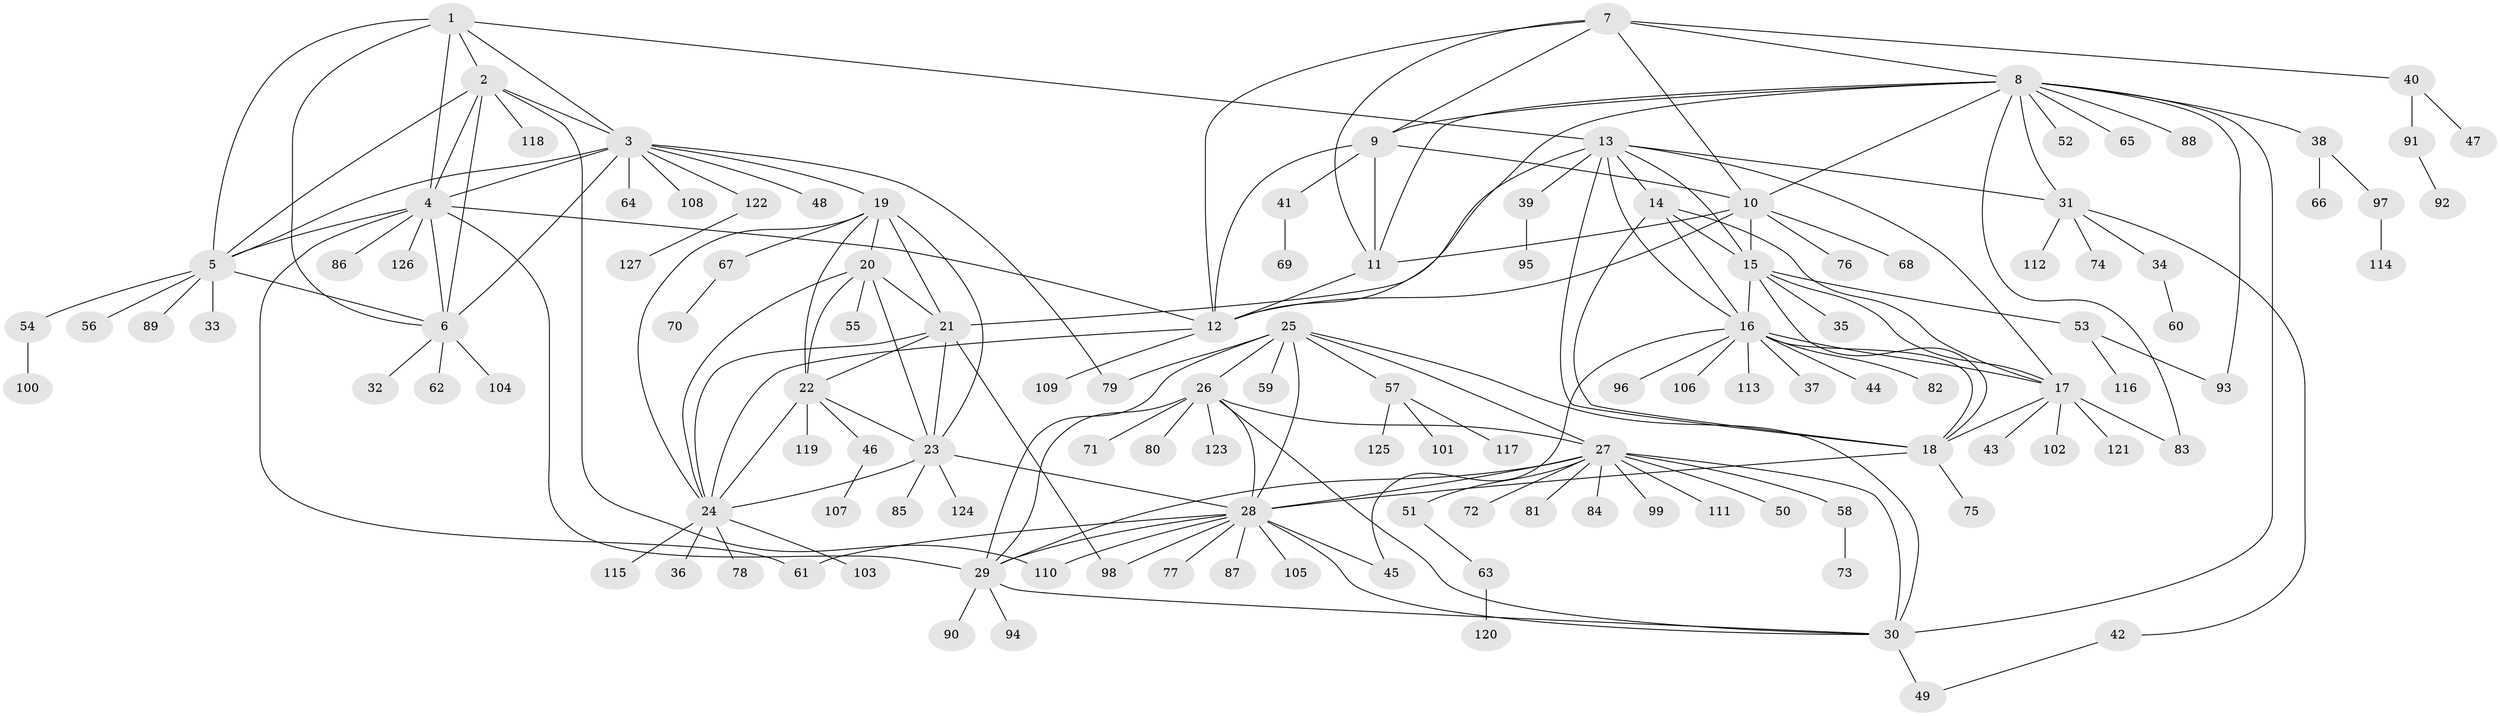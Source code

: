 // coarse degree distribution, {6: 0.08163265306122448, 12: 0.030612244897959183, 7: 0.05102040816326531, 5: 0.030612244897959183, 13: 0.01020408163265306, 9: 0.02040816326530612, 10: 0.01020408163265306, 1: 0.6122448979591837, 2: 0.14285714285714285, 3: 0.01020408163265306}
// Generated by graph-tools (version 1.1) at 2025/24/03/03/25 07:24:14]
// undirected, 127 vertices, 191 edges
graph export_dot {
graph [start="1"]
  node [color=gray90,style=filled];
  1;
  2;
  3;
  4;
  5;
  6;
  7;
  8;
  9;
  10;
  11;
  12;
  13;
  14;
  15;
  16;
  17;
  18;
  19;
  20;
  21;
  22;
  23;
  24;
  25;
  26;
  27;
  28;
  29;
  30;
  31;
  32;
  33;
  34;
  35;
  36;
  37;
  38;
  39;
  40;
  41;
  42;
  43;
  44;
  45;
  46;
  47;
  48;
  49;
  50;
  51;
  52;
  53;
  54;
  55;
  56;
  57;
  58;
  59;
  60;
  61;
  62;
  63;
  64;
  65;
  66;
  67;
  68;
  69;
  70;
  71;
  72;
  73;
  74;
  75;
  76;
  77;
  78;
  79;
  80;
  81;
  82;
  83;
  84;
  85;
  86;
  87;
  88;
  89;
  90;
  91;
  92;
  93;
  94;
  95;
  96;
  97;
  98;
  99;
  100;
  101;
  102;
  103;
  104;
  105;
  106;
  107;
  108;
  109;
  110;
  111;
  112;
  113;
  114;
  115;
  116;
  117;
  118;
  119;
  120;
  121;
  122;
  123;
  124;
  125;
  126;
  127;
  1 -- 2;
  1 -- 3;
  1 -- 4;
  1 -- 5;
  1 -- 6;
  1 -- 13;
  2 -- 3;
  2 -- 4;
  2 -- 5;
  2 -- 6;
  2 -- 110;
  2 -- 118;
  3 -- 4;
  3 -- 5;
  3 -- 6;
  3 -- 19;
  3 -- 48;
  3 -- 64;
  3 -- 79;
  3 -- 108;
  3 -- 122;
  4 -- 5;
  4 -- 6;
  4 -- 12;
  4 -- 29;
  4 -- 61;
  4 -- 86;
  4 -- 126;
  5 -- 6;
  5 -- 33;
  5 -- 54;
  5 -- 56;
  5 -- 89;
  6 -- 32;
  6 -- 62;
  6 -- 104;
  7 -- 8;
  7 -- 9;
  7 -- 10;
  7 -- 11;
  7 -- 12;
  7 -- 40;
  8 -- 9;
  8 -- 10;
  8 -- 11;
  8 -- 12;
  8 -- 30;
  8 -- 31;
  8 -- 38;
  8 -- 52;
  8 -- 65;
  8 -- 83;
  8 -- 88;
  8 -- 93;
  9 -- 10;
  9 -- 11;
  9 -- 12;
  9 -- 41;
  10 -- 11;
  10 -- 12;
  10 -- 15;
  10 -- 68;
  10 -- 76;
  11 -- 12;
  12 -- 24;
  12 -- 109;
  13 -- 14;
  13 -- 15;
  13 -- 16;
  13 -- 17;
  13 -- 18;
  13 -- 21;
  13 -- 31;
  13 -- 39;
  14 -- 15;
  14 -- 16;
  14 -- 17;
  14 -- 18;
  15 -- 16;
  15 -- 17;
  15 -- 18;
  15 -- 35;
  15 -- 53;
  16 -- 17;
  16 -- 18;
  16 -- 37;
  16 -- 44;
  16 -- 45;
  16 -- 82;
  16 -- 96;
  16 -- 106;
  16 -- 113;
  17 -- 18;
  17 -- 43;
  17 -- 83;
  17 -- 102;
  17 -- 121;
  18 -- 28;
  18 -- 75;
  19 -- 20;
  19 -- 21;
  19 -- 22;
  19 -- 23;
  19 -- 24;
  19 -- 67;
  20 -- 21;
  20 -- 22;
  20 -- 23;
  20 -- 24;
  20 -- 55;
  21 -- 22;
  21 -- 23;
  21 -- 24;
  21 -- 98;
  22 -- 23;
  22 -- 24;
  22 -- 46;
  22 -- 119;
  23 -- 24;
  23 -- 28;
  23 -- 85;
  23 -- 124;
  24 -- 36;
  24 -- 78;
  24 -- 103;
  24 -- 115;
  25 -- 26;
  25 -- 27;
  25 -- 28;
  25 -- 29;
  25 -- 30;
  25 -- 57;
  25 -- 59;
  25 -- 79;
  26 -- 27;
  26 -- 28;
  26 -- 29;
  26 -- 30;
  26 -- 71;
  26 -- 80;
  26 -- 123;
  27 -- 28;
  27 -- 29;
  27 -- 30;
  27 -- 50;
  27 -- 51;
  27 -- 58;
  27 -- 72;
  27 -- 81;
  27 -- 84;
  27 -- 99;
  27 -- 111;
  28 -- 29;
  28 -- 30;
  28 -- 45;
  28 -- 61;
  28 -- 77;
  28 -- 87;
  28 -- 98;
  28 -- 105;
  28 -- 110;
  29 -- 30;
  29 -- 90;
  29 -- 94;
  30 -- 49;
  31 -- 34;
  31 -- 42;
  31 -- 74;
  31 -- 112;
  34 -- 60;
  38 -- 66;
  38 -- 97;
  39 -- 95;
  40 -- 47;
  40 -- 91;
  41 -- 69;
  42 -- 49;
  46 -- 107;
  51 -- 63;
  53 -- 93;
  53 -- 116;
  54 -- 100;
  57 -- 101;
  57 -- 117;
  57 -- 125;
  58 -- 73;
  63 -- 120;
  67 -- 70;
  91 -- 92;
  97 -- 114;
  122 -- 127;
}
